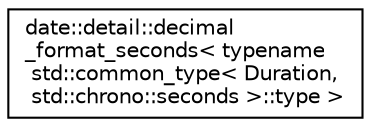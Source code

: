 digraph "Graphical Class Hierarchy"
{
 // LATEX_PDF_SIZE
  edge [fontname="Helvetica",fontsize="10",labelfontname="Helvetica",labelfontsize="10"];
  node [fontname="Helvetica",fontsize="10",shape=record];
  rankdir="LR";
  Node0 [label="date::detail::decimal\l_format_seconds\< typename\l std::common_type\< Duration,\l std::chrono::seconds \>::type \>",height=0.2,width=0.4,color="black", fillcolor="white", style="filled",URL="$classdate_1_1detail_1_1decimal__format__seconds.html",tooltip=" "];
}
